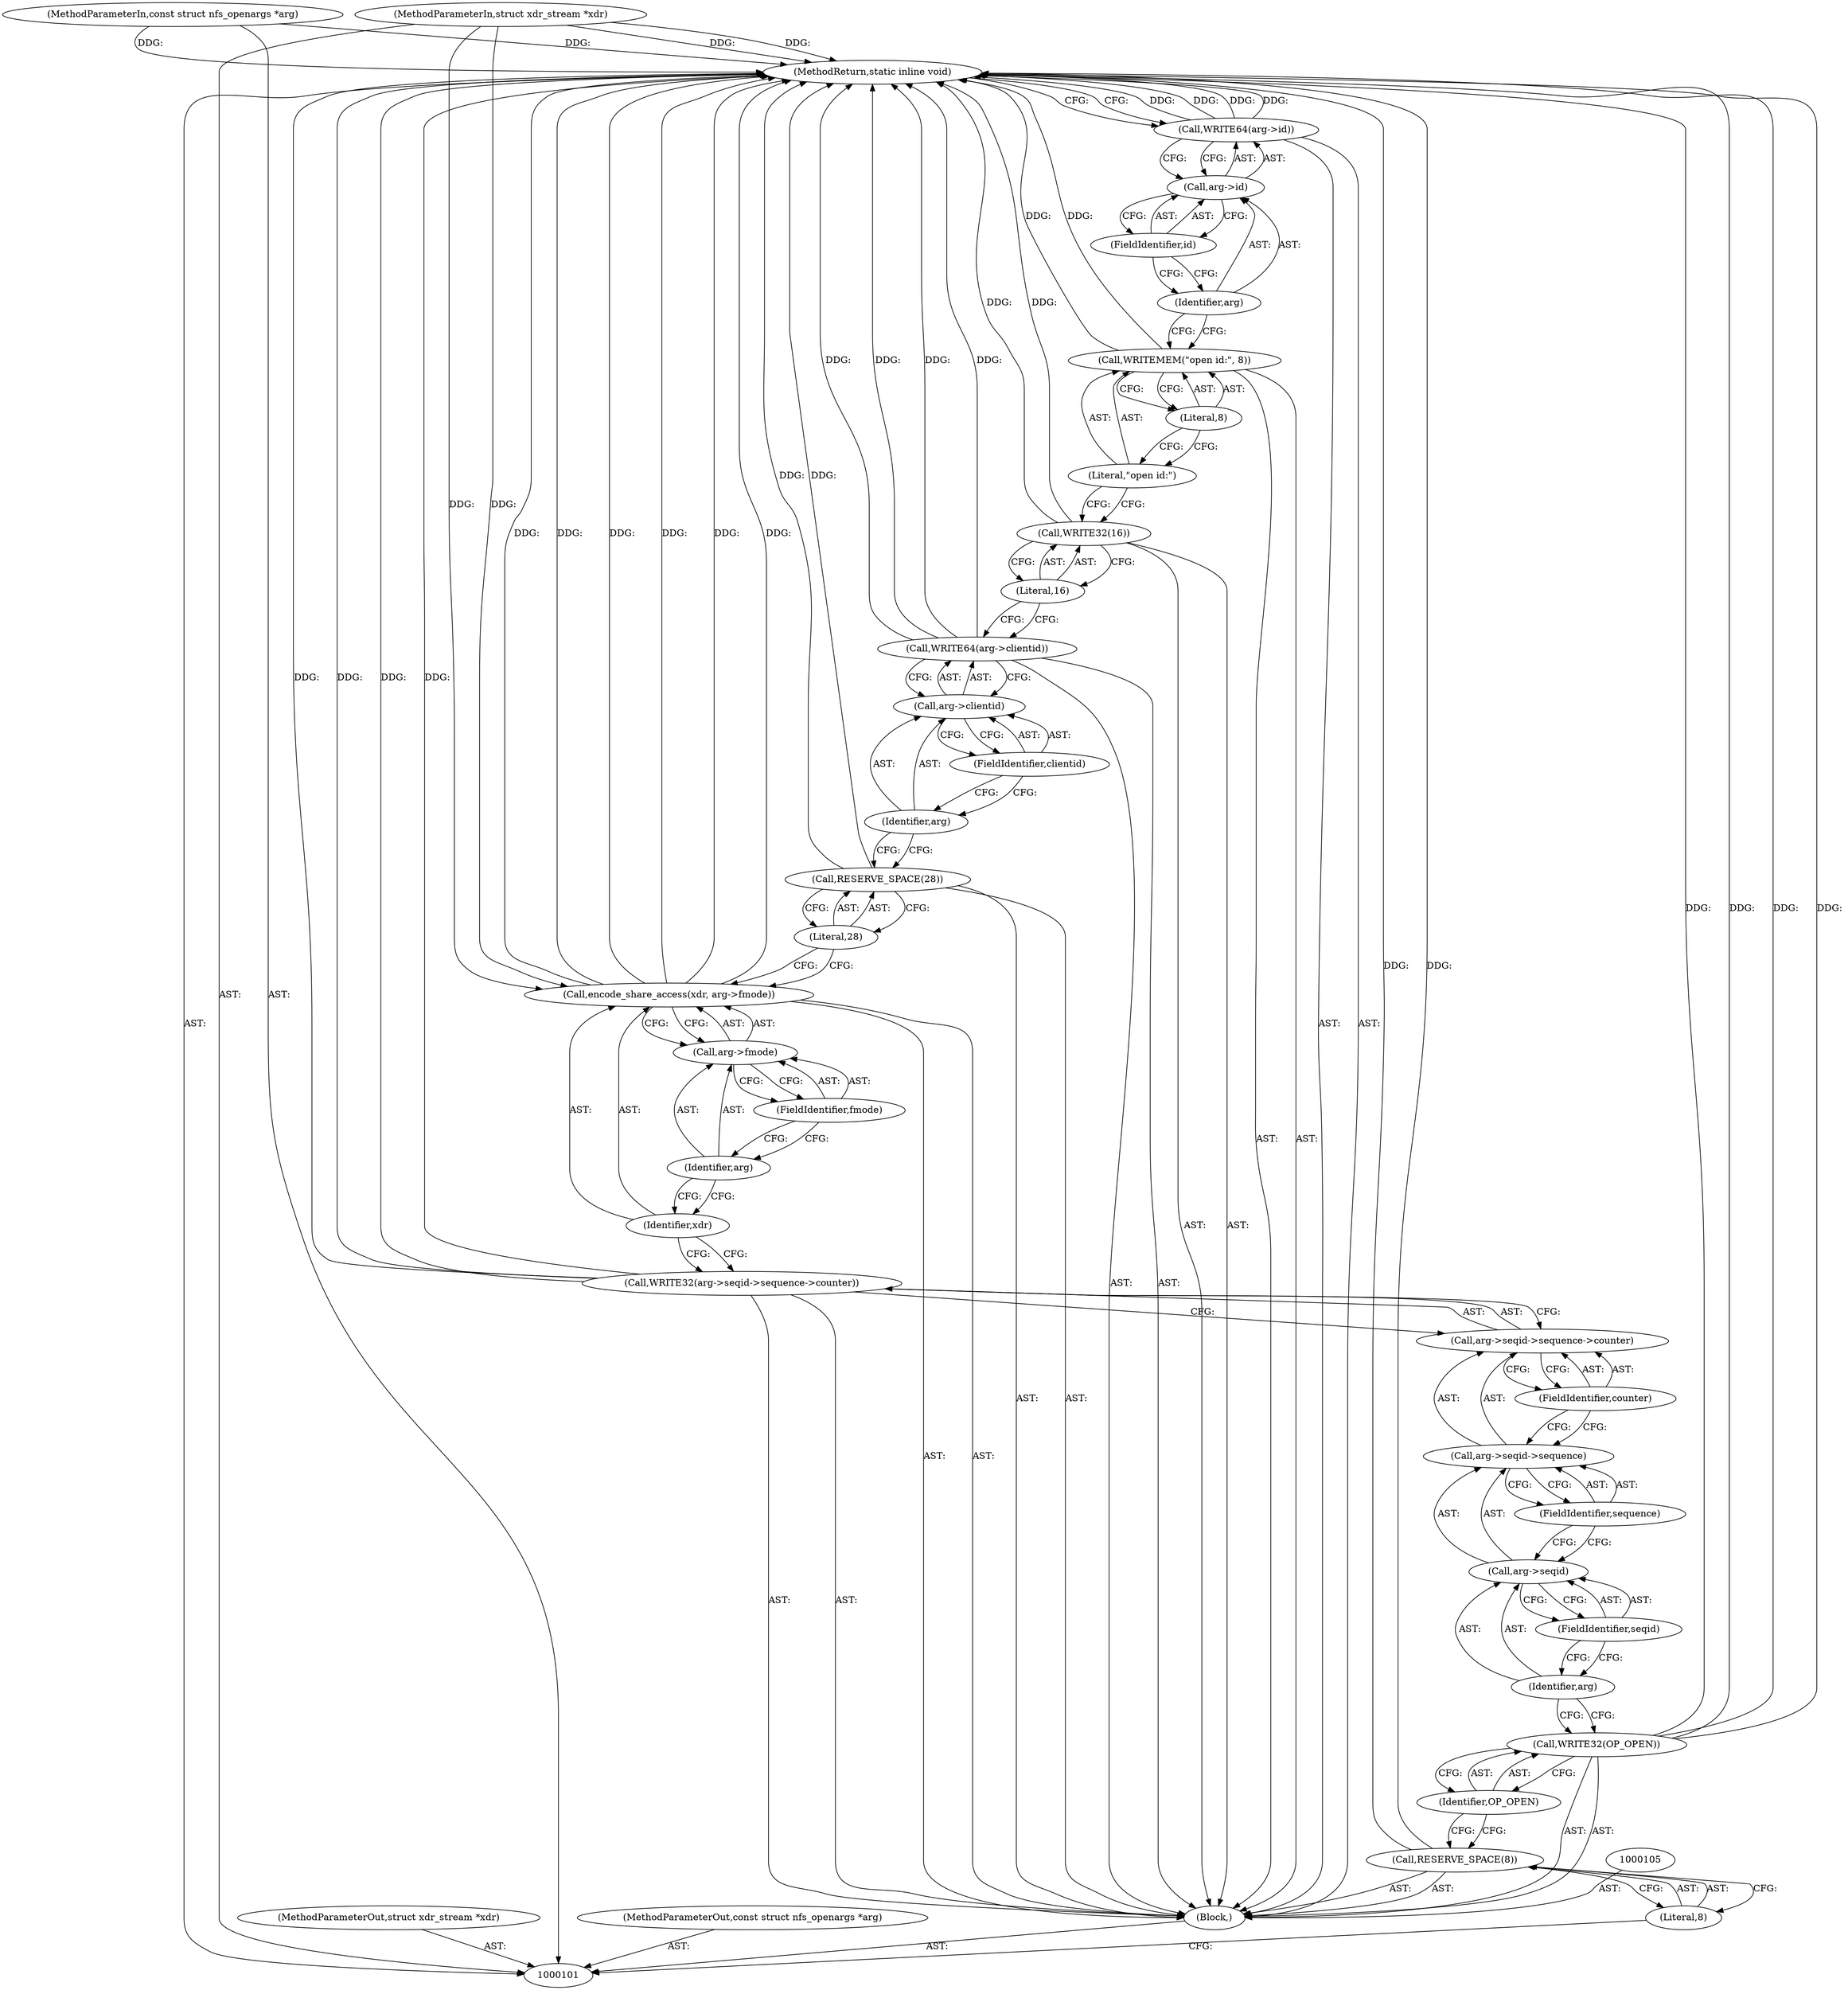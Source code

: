 digraph "0_linux_dc0b027dfadfcb8a5504f7d8052754bf8d501ab9_31" {
"1000138" [label="(MethodReturn,static inline void)"];
"1000102" [label="(MethodParameterIn,struct xdr_stream *xdr)"];
"1000175" [label="(MethodParameterOut,struct xdr_stream *xdr)"];
"1000103" [label="(MethodParameterIn,const struct nfs_openargs *arg)"];
"1000176" [label="(MethodParameterOut,const struct nfs_openargs *arg)"];
"1000111" [label="(Call,arg->seqid->sequence->counter)"];
"1000112" [label="(Call,arg->seqid->sequence)"];
"1000113" [label="(Call,arg->seqid)"];
"1000114" [label="(Identifier,arg)"];
"1000115" [label="(FieldIdentifier,seqid)"];
"1000110" [label="(Call,WRITE32(arg->seqid->sequence->counter))"];
"1000116" [label="(FieldIdentifier,sequence)"];
"1000117" [label="(FieldIdentifier,counter)"];
"1000118" [label="(Call,encode_share_access(xdr, arg->fmode))"];
"1000119" [label="(Identifier,xdr)"];
"1000120" [label="(Call,arg->fmode)"];
"1000121" [label="(Identifier,arg)"];
"1000122" [label="(FieldIdentifier,fmode)"];
"1000124" [label="(Literal,28)"];
"1000123" [label="(Call,RESERVE_SPACE(28))"];
"1000126" [label="(Call,arg->clientid)"];
"1000127" [label="(Identifier,arg)"];
"1000128" [label="(FieldIdentifier,clientid)"];
"1000125" [label="(Call,WRITE64(arg->clientid))"];
"1000130" [label="(Literal,16)"];
"1000129" [label="(Call,WRITE32(16))"];
"1000131" [label="(Call,WRITEMEM(\"open id:\", 8))"];
"1000132" [label="(Literal,\"open id:\")"];
"1000133" [label="(Literal,8)"];
"1000134" [label="(Call,WRITE64(arg->id))"];
"1000137" [label="(FieldIdentifier,id)"];
"1000135" [label="(Call,arg->id)"];
"1000136" [label="(Identifier,arg)"];
"1000104" [label="(Block,)"];
"1000107" [label="(Literal,8)"];
"1000106" [label="(Call,RESERVE_SPACE(8))"];
"1000109" [label="(Identifier,OP_OPEN)"];
"1000108" [label="(Call,WRITE32(OP_OPEN))"];
"1000138" -> "1000101"  [label="AST: "];
"1000138" -> "1000134"  [label="CFG: "];
"1000125" -> "1000138"  [label="DDG: "];
"1000125" -> "1000138"  [label="DDG: "];
"1000108" -> "1000138"  [label="DDG: "];
"1000108" -> "1000138"  [label="DDG: "];
"1000123" -> "1000138"  [label="DDG: "];
"1000118" -> "1000138"  [label="DDG: "];
"1000118" -> "1000138"  [label="DDG: "];
"1000118" -> "1000138"  [label="DDG: "];
"1000102" -> "1000138"  [label="DDG: "];
"1000110" -> "1000138"  [label="DDG: "];
"1000110" -> "1000138"  [label="DDG: "];
"1000131" -> "1000138"  [label="DDG: "];
"1000129" -> "1000138"  [label="DDG: "];
"1000103" -> "1000138"  [label="DDG: "];
"1000134" -> "1000138"  [label="DDG: "];
"1000134" -> "1000138"  [label="DDG: "];
"1000106" -> "1000138"  [label="DDG: "];
"1000102" -> "1000101"  [label="AST: "];
"1000102" -> "1000138"  [label="DDG: "];
"1000102" -> "1000118"  [label="DDG: "];
"1000175" -> "1000101"  [label="AST: "];
"1000103" -> "1000101"  [label="AST: "];
"1000103" -> "1000138"  [label="DDG: "];
"1000176" -> "1000101"  [label="AST: "];
"1000111" -> "1000110"  [label="AST: "];
"1000111" -> "1000117"  [label="CFG: "];
"1000112" -> "1000111"  [label="AST: "];
"1000117" -> "1000111"  [label="AST: "];
"1000110" -> "1000111"  [label="CFG: "];
"1000112" -> "1000111"  [label="AST: "];
"1000112" -> "1000116"  [label="CFG: "];
"1000113" -> "1000112"  [label="AST: "];
"1000116" -> "1000112"  [label="AST: "];
"1000117" -> "1000112"  [label="CFG: "];
"1000113" -> "1000112"  [label="AST: "];
"1000113" -> "1000115"  [label="CFG: "];
"1000114" -> "1000113"  [label="AST: "];
"1000115" -> "1000113"  [label="AST: "];
"1000116" -> "1000113"  [label="CFG: "];
"1000114" -> "1000113"  [label="AST: "];
"1000114" -> "1000108"  [label="CFG: "];
"1000115" -> "1000114"  [label="CFG: "];
"1000115" -> "1000113"  [label="AST: "];
"1000115" -> "1000114"  [label="CFG: "];
"1000113" -> "1000115"  [label="CFG: "];
"1000110" -> "1000104"  [label="AST: "];
"1000110" -> "1000111"  [label="CFG: "];
"1000111" -> "1000110"  [label="AST: "];
"1000119" -> "1000110"  [label="CFG: "];
"1000110" -> "1000138"  [label="DDG: "];
"1000110" -> "1000138"  [label="DDG: "];
"1000116" -> "1000112"  [label="AST: "];
"1000116" -> "1000113"  [label="CFG: "];
"1000112" -> "1000116"  [label="CFG: "];
"1000117" -> "1000111"  [label="AST: "];
"1000117" -> "1000112"  [label="CFG: "];
"1000111" -> "1000117"  [label="CFG: "];
"1000118" -> "1000104"  [label="AST: "];
"1000118" -> "1000120"  [label="CFG: "];
"1000119" -> "1000118"  [label="AST: "];
"1000120" -> "1000118"  [label="AST: "];
"1000124" -> "1000118"  [label="CFG: "];
"1000118" -> "1000138"  [label="DDG: "];
"1000118" -> "1000138"  [label="DDG: "];
"1000118" -> "1000138"  [label="DDG: "];
"1000102" -> "1000118"  [label="DDG: "];
"1000119" -> "1000118"  [label="AST: "];
"1000119" -> "1000110"  [label="CFG: "];
"1000121" -> "1000119"  [label="CFG: "];
"1000120" -> "1000118"  [label="AST: "];
"1000120" -> "1000122"  [label="CFG: "];
"1000121" -> "1000120"  [label="AST: "];
"1000122" -> "1000120"  [label="AST: "];
"1000118" -> "1000120"  [label="CFG: "];
"1000121" -> "1000120"  [label="AST: "];
"1000121" -> "1000119"  [label="CFG: "];
"1000122" -> "1000121"  [label="CFG: "];
"1000122" -> "1000120"  [label="AST: "];
"1000122" -> "1000121"  [label="CFG: "];
"1000120" -> "1000122"  [label="CFG: "];
"1000124" -> "1000123"  [label="AST: "];
"1000124" -> "1000118"  [label="CFG: "];
"1000123" -> "1000124"  [label="CFG: "];
"1000123" -> "1000104"  [label="AST: "];
"1000123" -> "1000124"  [label="CFG: "];
"1000124" -> "1000123"  [label="AST: "];
"1000127" -> "1000123"  [label="CFG: "];
"1000123" -> "1000138"  [label="DDG: "];
"1000126" -> "1000125"  [label="AST: "];
"1000126" -> "1000128"  [label="CFG: "];
"1000127" -> "1000126"  [label="AST: "];
"1000128" -> "1000126"  [label="AST: "];
"1000125" -> "1000126"  [label="CFG: "];
"1000127" -> "1000126"  [label="AST: "];
"1000127" -> "1000123"  [label="CFG: "];
"1000128" -> "1000127"  [label="CFG: "];
"1000128" -> "1000126"  [label="AST: "];
"1000128" -> "1000127"  [label="CFG: "];
"1000126" -> "1000128"  [label="CFG: "];
"1000125" -> "1000104"  [label="AST: "];
"1000125" -> "1000126"  [label="CFG: "];
"1000126" -> "1000125"  [label="AST: "];
"1000130" -> "1000125"  [label="CFG: "];
"1000125" -> "1000138"  [label="DDG: "];
"1000125" -> "1000138"  [label="DDG: "];
"1000130" -> "1000129"  [label="AST: "];
"1000130" -> "1000125"  [label="CFG: "];
"1000129" -> "1000130"  [label="CFG: "];
"1000129" -> "1000104"  [label="AST: "];
"1000129" -> "1000130"  [label="CFG: "];
"1000130" -> "1000129"  [label="AST: "];
"1000132" -> "1000129"  [label="CFG: "];
"1000129" -> "1000138"  [label="DDG: "];
"1000131" -> "1000104"  [label="AST: "];
"1000131" -> "1000133"  [label="CFG: "];
"1000132" -> "1000131"  [label="AST: "];
"1000133" -> "1000131"  [label="AST: "];
"1000136" -> "1000131"  [label="CFG: "];
"1000131" -> "1000138"  [label="DDG: "];
"1000132" -> "1000131"  [label="AST: "];
"1000132" -> "1000129"  [label="CFG: "];
"1000133" -> "1000132"  [label="CFG: "];
"1000133" -> "1000131"  [label="AST: "];
"1000133" -> "1000132"  [label="CFG: "];
"1000131" -> "1000133"  [label="CFG: "];
"1000134" -> "1000104"  [label="AST: "];
"1000134" -> "1000135"  [label="CFG: "];
"1000135" -> "1000134"  [label="AST: "];
"1000138" -> "1000134"  [label="CFG: "];
"1000134" -> "1000138"  [label="DDG: "];
"1000134" -> "1000138"  [label="DDG: "];
"1000137" -> "1000135"  [label="AST: "];
"1000137" -> "1000136"  [label="CFG: "];
"1000135" -> "1000137"  [label="CFG: "];
"1000135" -> "1000134"  [label="AST: "];
"1000135" -> "1000137"  [label="CFG: "];
"1000136" -> "1000135"  [label="AST: "];
"1000137" -> "1000135"  [label="AST: "];
"1000134" -> "1000135"  [label="CFG: "];
"1000136" -> "1000135"  [label="AST: "];
"1000136" -> "1000131"  [label="CFG: "];
"1000137" -> "1000136"  [label="CFG: "];
"1000104" -> "1000101"  [label="AST: "];
"1000105" -> "1000104"  [label="AST: "];
"1000106" -> "1000104"  [label="AST: "];
"1000108" -> "1000104"  [label="AST: "];
"1000110" -> "1000104"  [label="AST: "];
"1000118" -> "1000104"  [label="AST: "];
"1000123" -> "1000104"  [label="AST: "];
"1000125" -> "1000104"  [label="AST: "];
"1000129" -> "1000104"  [label="AST: "];
"1000131" -> "1000104"  [label="AST: "];
"1000134" -> "1000104"  [label="AST: "];
"1000107" -> "1000106"  [label="AST: "];
"1000107" -> "1000101"  [label="CFG: "];
"1000106" -> "1000107"  [label="CFG: "];
"1000106" -> "1000104"  [label="AST: "];
"1000106" -> "1000107"  [label="CFG: "];
"1000107" -> "1000106"  [label="AST: "];
"1000109" -> "1000106"  [label="CFG: "];
"1000106" -> "1000138"  [label="DDG: "];
"1000109" -> "1000108"  [label="AST: "];
"1000109" -> "1000106"  [label="CFG: "];
"1000108" -> "1000109"  [label="CFG: "];
"1000108" -> "1000104"  [label="AST: "];
"1000108" -> "1000109"  [label="CFG: "];
"1000109" -> "1000108"  [label="AST: "];
"1000114" -> "1000108"  [label="CFG: "];
"1000108" -> "1000138"  [label="DDG: "];
"1000108" -> "1000138"  [label="DDG: "];
}
